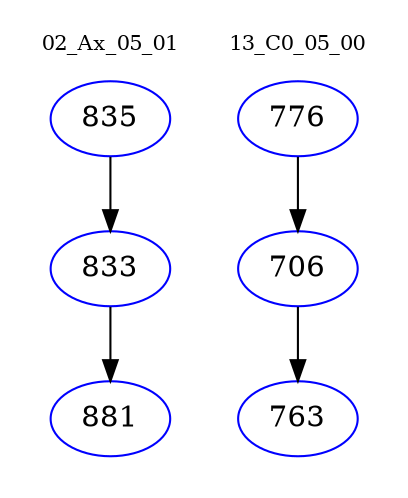 digraph{
subgraph cluster_0 {
color = white
label = "02_Ax_05_01";
fontsize=10;
T0_835 [label="835", color="blue"]
T0_835 -> T0_833 [color="black"]
T0_833 [label="833", color="blue"]
T0_833 -> T0_881 [color="black"]
T0_881 [label="881", color="blue"]
}
subgraph cluster_1 {
color = white
label = "13_C0_05_00";
fontsize=10;
T1_776 [label="776", color="blue"]
T1_776 -> T1_706 [color="black"]
T1_706 [label="706", color="blue"]
T1_706 -> T1_763 [color="black"]
T1_763 [label="763", color="blue"]
}
}
